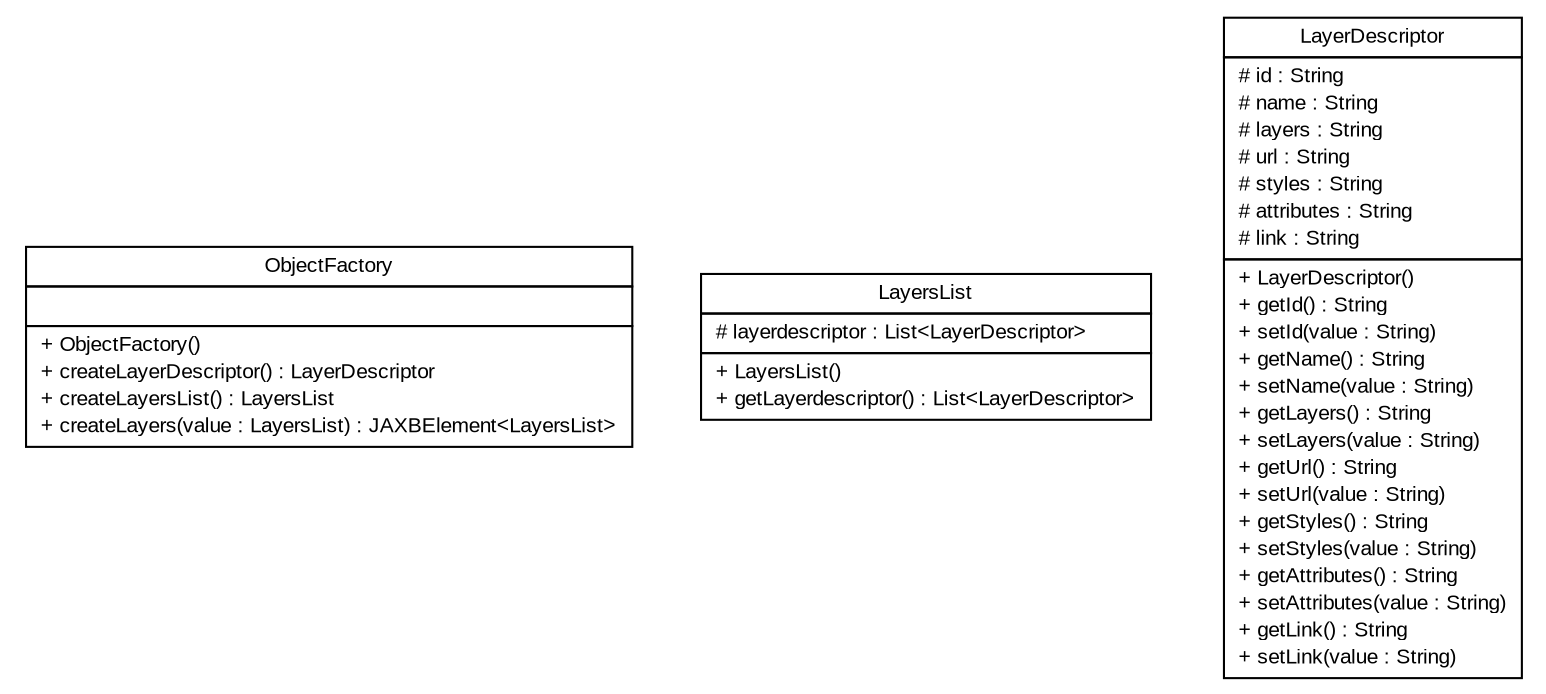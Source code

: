 #!/usr/local/bin/dot
#
# Class diagram 
# Generated by UMLGraph version R5_6 (http://www.umlgraph.org/)
#

digraph G {
	edge [fontname="arial",fontsize=10,labelfontname="arial",labelfontsize=10];
	node [fontname="arial",fontsize=10,shape=plaintext];
	nodesep=0.25;
	ranksep=0.5;
	// nl.mineleni.cbsviewer.util.xml.ObjectFactory
	c481 [label=<<table title="nl.mineleni.cbsviewer.util.xml.ObjectFactory" border="0" cellborder="1" cellspacing="0" cellpadding="2" port="p" href="./ObjectFactory.html">
		<tr><td><table border="0" cellspacing="0" cellpadding="1">
<tr><td align="center" balign="center"> ObjectFactory </td></tr>
		</table></td></tr>
		<tr><td><table border="0" cellspacing="0" cellpadding="1">
<tr><td align="left" balign="left">  </td></tr>
		</table></td></tr>
		<tr><td><table border="0" cellspacing="0" cellpadding="1">
<tr><td align="left" balign="left"> + ObjectFactory() </td></tr>
<tr><td align="left" balign="left"> + createLayerDescriptor() : LayerDescriptor </td></tr>
<tr><td align="left" balign="left"> + createLayersList() : LayersList </td></tr>
<tr><td align="left" balign="left"> + createLayers(value : LayersList) : JAXBElement&lt;LayersList&gt; </td></tr>
		</table></td></tr>
		</table>>, URL="./ObjectFactory.html", fontname="arial", fontcolor="black", fontsize=10.0];
	// nl.mineleni.cbsviewer.util.xml.LayersList
	c482 [label=<<table title="nl.mineleni.cbsviewer.util.xml.LayersList" border="0" cellborder="1" cellspacing="0" cellpadding="2" port="p" href="./LayersList.html">
		<tr><td><table border="0" cellspacing="0" cellpadding="1">
<tr><td align="center" balign="center"> LayersList </td></tr>
		</table></td></tr>
		<tr><td><table border="0" cellspacing="0" cellpadding="1">
<tr><td align="left" balign="left"> # layerdescriptor : List&lt;LayerDescriptor&gt; </td></tr>
		</table></td></tr>
		<tr><td><table border="0" cellspacing="0" cellpadding="1">
<tr><td align="left" balign="left"> + LayersList() </td></tr>
<tr><td align="left" balign="left"> + getLayerdescriptor() : List&lt;LayerDescriptor&gt; </td></tr>
		</table></td></tr>
		</table>>, URL="./LayersList.html", fontname="arial", fontcolor="black", fontsize=10.0];
	// nl.mineleni.cbsviewer.util.xml.LayerDescriptor
	c483 [label=<<table title="nl.mineleni.cbsviewer.util.xml.LayerDescriptor" border="0" cellborder="1" cellspacing="0" cellpadding="2" port="p" href="./LayerDescriptor.html">
		<tr><td><table border="0" cellspacing="0" cellpadding="1">
<tr><td align="center" balign="center"> LayerDescriptor </td></tr>
		</table></td></tr>
		<tr><td><table border="0" cellspacing="0" cellpadding="1">
<tr><td align="left" balign="left"> # id : String </td></tr>
<tr><td align="left" balign="left"> # name : String </td></tr>
<tr><td align="left" balign="left"> # layers : String </td></tr>
<tr><td align="left" balign="left"> # url : String </td></tr>
<tr><td align="left" balign="left"> # styles : String </td></tr>
<tr><td align="left" balign="left"> # attributes : String </td></tr>
<tr><td align="left" balign="left"> # link : String </td></tr>
		</table></td></tr>
		<tr><td><table border="0" cellspacing="0" cellpadding="1">
<tr><td align="left" balign="left"> + LayerDescriptor() </td></tr>
<tr><td align="left" balign="left"> + getId() : String </td></tr>
<tr><td align="left" balign="left"> + setId(value : String) </td></tr>
<tr><td align="left" balign="left"> + getName() : String </td></tr>
<tr><td align="left" balign="left"> + setName(value : String) </td></tr>
<tr><td align="left" balign="left"> + getLayers() : String </td></tr>
<tr><td align="left" balign="left"> + setLayers(value : String) </td></tr>
<tr><td align="left" balign="left"> + getUrl() : String </td></tr>
<tr><td align="left" balign="left"> + setUrl(value : String) </td></tr>
<tr><td align="left" balign="left"> + getStyles() : String </td></tr>
<tr><td align="left" balign="left"> + setStyles(value : String) </td></tr>
<tr><td align="left" balign="left"> + getAttributes() : String </td></tr>
<tr><td align="left" balign="left"> + setAttributes(value : String) </td></tr>
<tr><td align="left" balign="left"> + getLink() : String </td></tr>
<tr><td align="left" balign="left"> + setLink(value : String) </td></tr>
		</table></td></tr>
		</table>>, URL="./LayerDescriptor.html", fontname="arial", fontcolor="black", fontsize=10.0];
}

